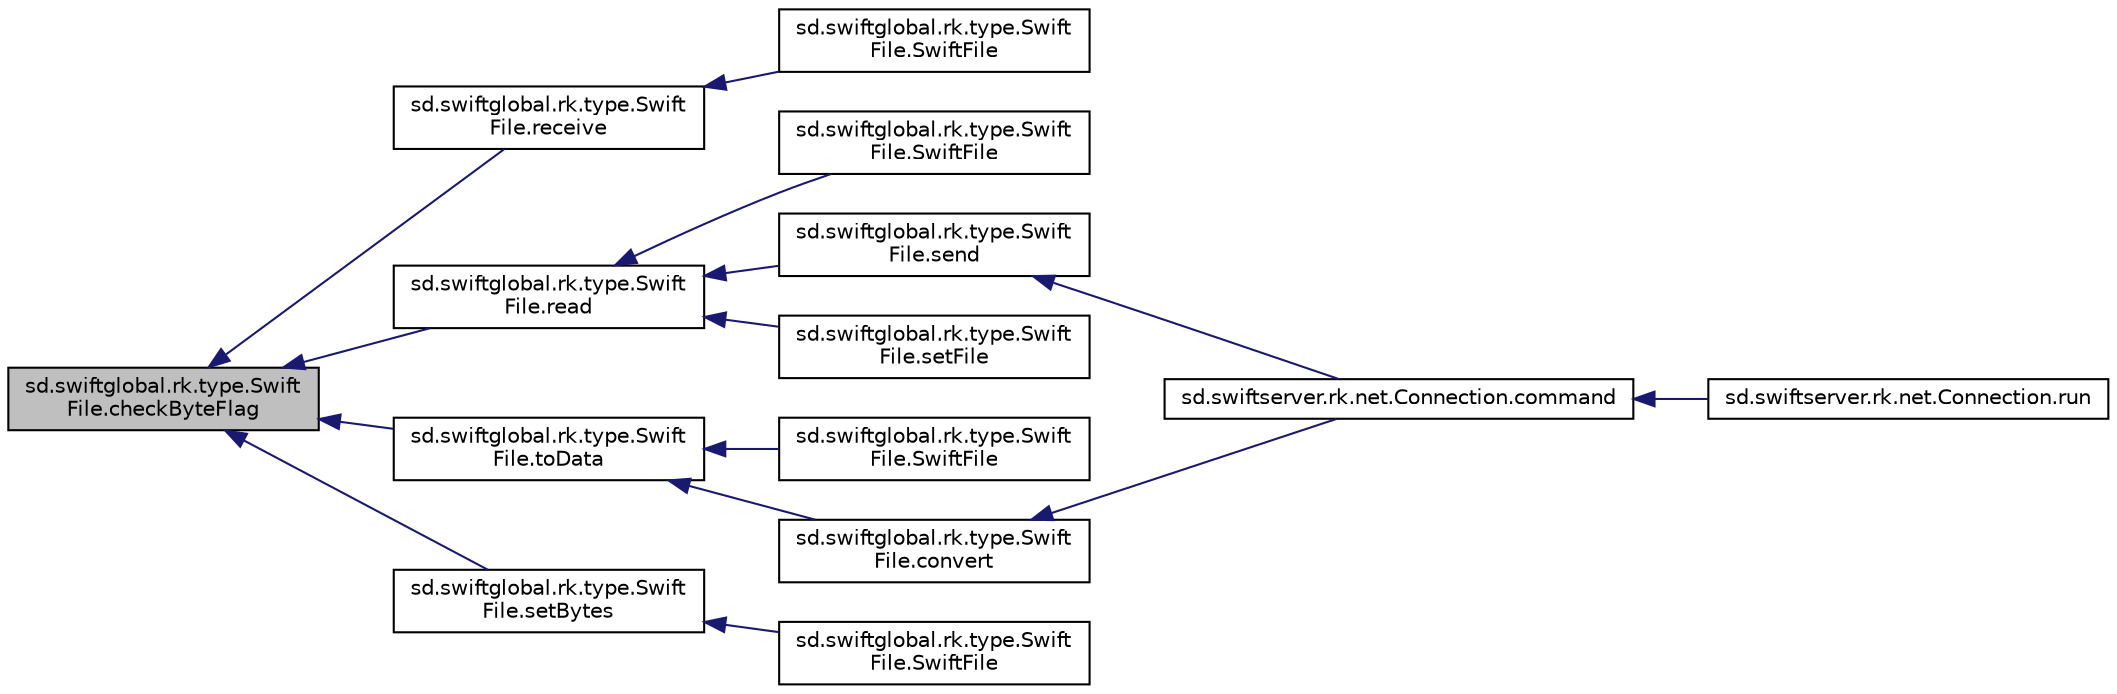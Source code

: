 digraph "sd.swiftglobal.rk.type.SwiftFile.checkByteFlag"
{
  edge [fontname="Helvetica",fontsize="10",labelfontname="Helvetica",labelfontsize="10"];
  node [fontname="Helvetica",fontsize="10",shape=record];
  rankdir="LR";
  Node1 [label="sd.swiftglobal.rk.type.Swift\lFile.checkByteFlag",height=0.2,width=0.4,color="black", fillcolor="grey75", style="filled", fontcolor="black"];
  Node1 -> Node2 [dir="back",color="midnightblue",fontsize="10",style="solid",fontname="Helvetica"];
  Node2 [label="sd.swiftglobal.rk.type.Swift\lFile.receive",height=0.2,width=0.4,color="black", fillcolor="white", style="filled",URL="$classsd_1_1swiftglobal_1_1rk_1_1type_1_1SwiftFile.html#a73dcdfc6d4c6cdc58760d400aaa44f13"];
  Node2 -> Node3 [dir="back",color="midnightblue",fontsize="10",style="solid",fontname="Helvetica"];
  Node3 [label="sd.swiftglobal.rk.type.Swift\lFile.SwiftFile",height=0.2,width=0.4,color="black", fillcolor="white", style="filled",URL="$classsd_1_1swiftglobal_1_1rk_1_1type_1_1SwiftFile.html#ac9eee244595d652c84e986907840c022"];
  Node1 -> Node4 [dir="back",color="midnightblue",fontsize="10",style="solid",fontname="Helvetica"];
  Node4 [label="sd.swiftglobal.rk.type.Swift\lFile.read",height=0.2,width=0.4,color="black", fillcolor="white", style="filled",URL="$classsd_1_1swiftglobal_1_1rk_1_1type_1_1SwiftFile.html#a840309a5ea9e53989714dd5ad15483c2"];
  Node4 -> Node5 [dir="back",color="midnightblue",fontsize="10",style="solid",fontname="Helvetica"];
  Node5 [label="sd.swiftglobal.rk.type.Swift\lFile.SwiftFile",height=0.2,width=0.4,color="black", fillcolor="white", style="filled",URL="$classsd_1_1swiftglobal_1_1rk_1_1type_1_1SwiftFile.html#afafde7967ae82d7d91a4bbd4796a95a5"];
  Node4 -> Node6 [dir="back",color="midnightblue",fontsize="10",style="solid",fontname="Helvetica"];
  Node6 [label="sd.swiftglobal.rk.type.Swift\lFile.send",height=0.2,width=0.4,color="black", fillcolor="white", style="filled",URL="$classsd_1_1swiftglobal_1_1rk_1_1type_1_1SwiftFile.html#ae809f75451e99e6a319a80cbdae994c1"];
  Node6 -> Node7 [dir="back",color="midnightblue",fontsize="10",style="solid",fontname="Helvetica"];
  Node7 [label="sd.swiftserver.rk.net.Connection.command",height=0.2,width=0.4,color="black", fillcolor="white", style="filled",URL="$classsd_1_1swiftserver_1_1rk_1_1net_1_1Connection.html#aa9d1fc3548db50fc0d9f4ad18272a966"];
  Node7 -> Node8 [dir="back",color="midnightblue",fontsize="10",style="solid",fontname="Helvetica"];
  Node8 [label="sd.swiftserver.rk.net.Connection.run",height=0.2,width=0.4,color="black", fillcolor="white", style="filled",URL="$classsd_1_1swiftserver_1_1rk_1_1net_1_1Connection.html#a0ce288c9074ec09f5dbafc03417d677a"];
  Node4 -> Node9 [dir="back",color="midnightblue",fontsize="10",style="solid",fontname="Helvetica"];
  Node9 [label="sd.swiftglobal.rk.type.Swift\lFile.setFile",height=0.2,width=0.4,color="black", fillcolor="white", style="filled",URL="$classsd_1_1swiftglobal_1_1rk_1_1type_1_1SwiftFile.html#a972fc52311e666b52b0e3802c599c16e"];
  Node1 -> Node10 [dir="back",color="midnightblue",fontsize="10",style="solid",fontname="Helvetica"];
  Node10 [label="sd.swiftglobal.rk.type.Swift\lFile.toData",height=0.2,width=0.4,color="black", fillcolor="white", style="filled",URL="$classsd_1_1swiftglobal_1_1rk_1_1type_1_1SwiftFile.html#a30064f423c441a86376f3fdc684974ae"];
  Node10 -> Node11 [dir="back",color="midnightblue",fontsize="10",style="solid",fontname="Helvetica"];
  Node11 [label="sd.swiftglobal.rk.type.Swift\lFile.SwiftFile",height=0.2,width=0.4,color="black", fillcolor="white", style="filled",URL="$classsd_1_1swiftglobal_1_1rk_1_1type_1_1SwiftFile.html#aa070c33aaba8b620f8da20864b13e01a"];
  Node10 -> Node12 [dir="back",color="midnightblue",fontsize="10",style="solid",fontname="Helvetica"];
  Node12 [label="sd.swiftglobal.rk.type.Swift\lFile.convert",height=0.2,width=0.4,color="black", fillcolor="white", style="filled",URL="$classsd_1_1swiftglobal_1_1rk_1_1type_1_1SwiftFile.html#aa42ec15204f29b57748bb80b73707ca7"];
  Node12 -> Node7 [dir="back",color="midnightblue",fontsize="10",style="solid",fontname="Helvetica"];
  Node1 -> Node13 [dir="back",color="midnightblue",fontsize="10",style="solid",fontname="Helvetica"];
  Node13 [label="sd.swiftglobal.rk.type.Swift\lFile.setBytes",height=0.2,width=0.4,color="black", fillcolor="white", style="filled",URL="$classsd_1_1swiftglobal_1_1rk_1_1type_1_1SwiftFile.html#a17fac8b426f6d37390cf8c6a9bd3f62a"];
  Node13 -> Node14 [dir="back",color="midnightblue",fontsize="10",style="solid",fontname="Helvetica"];
  Node14 [label="sd.swiftglobal.rk.type.Swift\lFile.SwiftFile",height=0.2,width=0.4,color="black", fillcolor="white", style="filled",URL="$classsd_1_1swiftglobal_1_1rk_1_1type_1_1SwiftFile.html#a6a0108c701ef8806522aa9734b294fae"];
}
